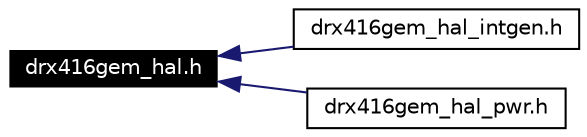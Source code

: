 digraph G
{
  edge [fontname="Helvetica",fontsize=10,labelfontname="Helvetica",labelfontsize=10];
  node [fontname="Helvetica",fontsize=10,shape=record];
  rankdir=LR;
  Node1 [label="drx416gem_hal.h",height=0.2,width=0.4,color="white", fillcolor="black", style="filled" fontcolor="white"];
  Node1 -> Node2 [dir=back,color="midnightblue",fontsize=10,style="solid",fontname="Helvetica"];
  Node2 [label="drx416gem_hal_intgen.h",height=0.2,width=0.4,color="black", fillcolor="white", style="filled",URL="$drx416gem__hal__intgen_8h.html"];
  Node1 -> Node3 [dir=back,color="midnightblue",fontsize=10,style="solid",fontname="Helvetica"];
  Node3 [label="drx416gem_hal_pwr.h",height=0.2,width=0.4,color="black", fillcolor="white", style="filled",URL="$drx416gem__hal__pwr_8h.html"];
}
